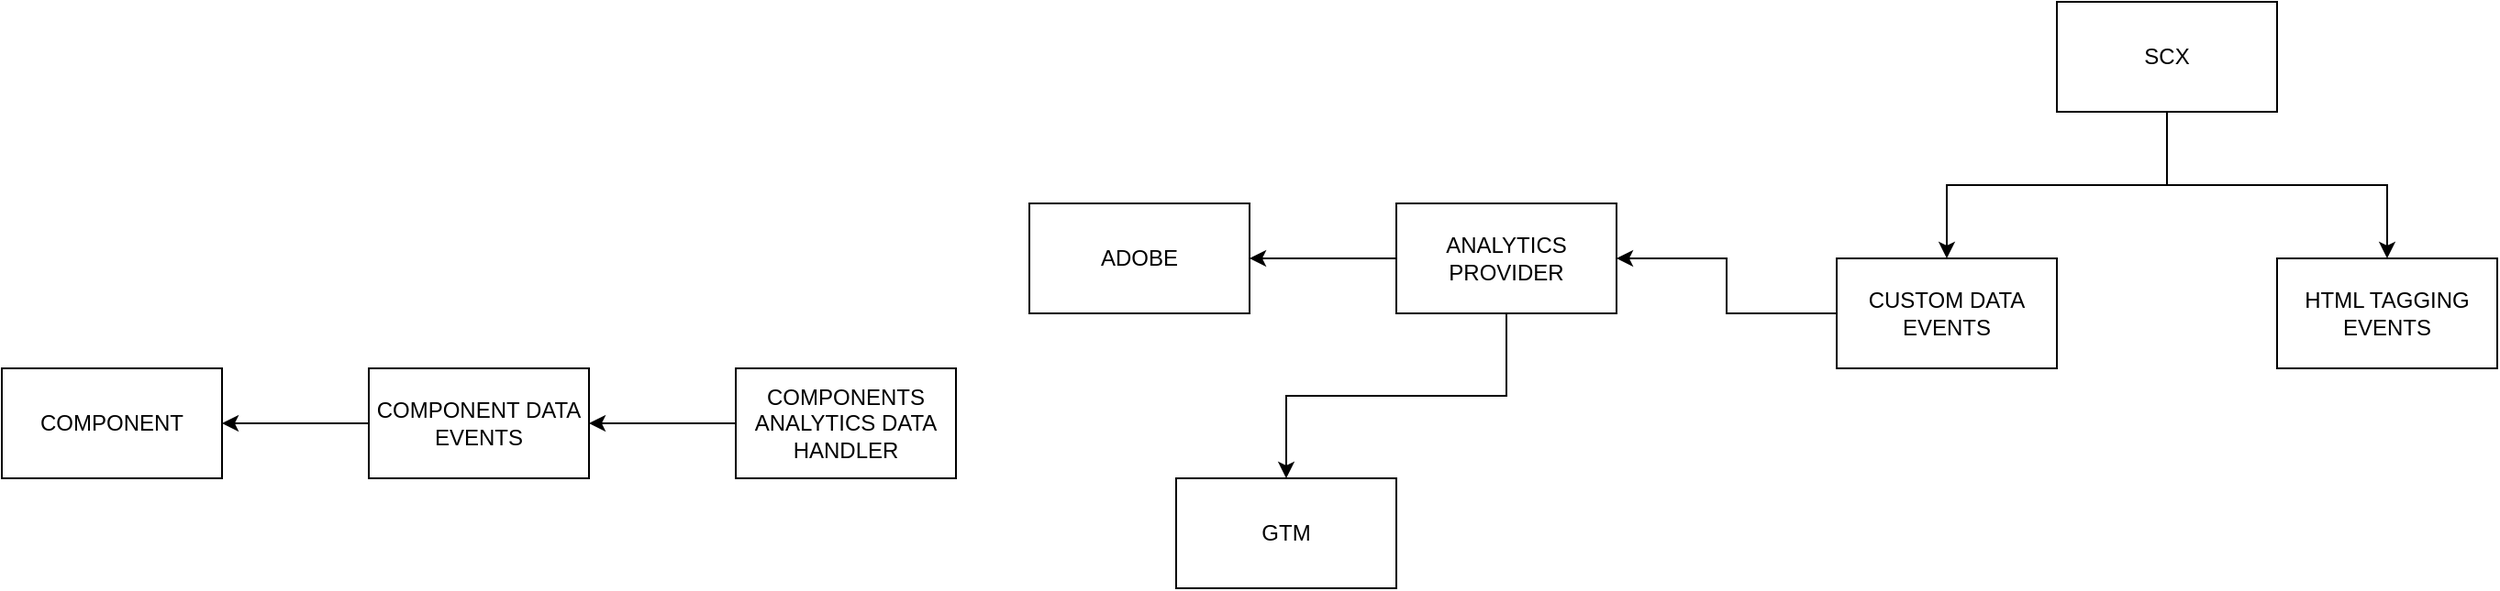 <mxfile version="26.1.3">
  <diagram name="Page-1" id="6-ZPLgcqKG-mtbHpm2S0">
    <mxGraphModel dx="2381" dy="753" grid="1" gridSize="10" guides="1" tooltips="1" connect="1" arrows="1" fold="1" page="1" pageScale="1" pageWidth="827" pageHeight="1169" math="0" shadow="0">
      <root>
        <mxCell id="0" />
        <mxCell id="1" parent="0" />
        <mxCell id="tbMBCJbpy1B2ZYQLKF2u-3" value="" style="edgeStyle=orthogonalEdgeStyle;rounded=0;orthogonalLoop=1;jettySize=auto;html=1;" edge="1" parent="1" source="tbMBCJbpy1B2ZYQLKF2u-1" target="tbMBCJbpy1B2ZYQLKF2u-2">
          <mxGeometry relative="1" as="geometry" />
        </mxCell>
        <mxCell id="tbMBCJbpy1B2ZYQLKF2u-6" value="" style="edgeStyle=orthogonalEdgeStyle;rounded=0;orthogonalLoop=1;jettySize=auto;html=1;" edge="1" parent="1" source="tbMBCJbpy1B2ZYQLKF2u-1" target="tbMBCJbpy1B2ZYQLKF2u-5">
          <mxGeometry relative="1" as="geometry" />
        </mxCell>
        <mxCell id="tbMBCJbpy1B2ZYQLKF2u-1" value="SCX" style="rounded=0;whiteSpace=wrap;html=1;" vertex="1" parent="1">
          <mxGeometry x="340" y="170" width="120" height="60" as="geometry" />
        </mxCell>
        <mxCell id="tbMBCJbpy1B2ZYQLKF2u-8" value="" style="edgeStyle=orthogonalEdgeStyle;rounded=0;orthogonalLoop=1;jettySize=auto;html=1;" edge="1" parent="1" source="tbMBCJbpy1B2ZYQLKF2u-2" target="tbMBCJbpy1B2ZYQLKF2u-7">
          <mxGeometry relative="1" as="geometry" />
        </mxCell>
        <mxCell id="tbMBCJbpy1B2ZYQLKF2u-2" value="CUSTOM DATA EVENTS" style="rounded=0;whiteSpace=wrap;html=1;" vertex="1" parent="1">
          <mxGeometry x="220" y="310" width="120" height="60" as="geometry" />
        </mxCell>
        <mxCell id="tbMBCJbpy1B2ZYQLKF2u-5" value="HTML TAGGING EVENTS" style="rounded=0;whiteSpace=wrap;html=1;" vertex="1" parent="1">
          <mxGeometry x="460" y="310" width="120" height="60" as="geometry" />
        </mxCell>
        <mxCell id="tbMBCJbpy1B2ZYQLKF2u-10" value="" style="edgeStyle=orthogonalEdgeStyle;rounded=0;orthogonalLoop=1;jettySize=auto;html=1;" edge="1" parent="1" source="tbMBCJbpy1B2ZYQLKF2u-7" target="tbMBCJbpy1B2ZYQLKF2u-9">
          <mxGeometry relative="1" as="geometry" />
        </mxCell>
        <mxCell id="tbMBCJbpy1B2ZYQLKF2u-12" value="" style="edgeStyle=orthogonalEdgeStyle;rounded=0;orthogonalLoop=1;jettySize=auto;html=1;" edge="1" parent="1" source="tbMBCJbpy1B2ZYQLKF2u-7" target="tbMBCJbpy1B2ZYQLKF2u-11">
          <mxGeometry relative="1" as="geometry" />
        </mxCell>
        <mxCell id="tbMBCJbpy1B2ZYQLKF2u-7" value="ANALYTICS PROVIDER" style="rounded=0;whiteSpace=wrap;html=1;" vertex="1" parent="1">
          <mxGeometry x="-20" y="280" width="120" height="60" as="geometry" />
        </mxCell>
        <mxCell id="tbMBCJbpy1B2ZYQLKF2u-9" value="ADOBE" style="rounded=0;whiteSpace=wrap;html=1;" vertex="1" parent="1">
          <mxGeometry x="-220" y="280" width="120" height="60" as="geometry" />
        </mxCell>
        <mxCell id="tbMBCJbpy1B2ZYQLKF2u-11" value="GTM" style="rounded=0;whiteSpace=wrap;html=1;" vertex="1" parent="1">
          <mxGeometry x="-140" y="430" width="120" height="60" as="geometry" />
        </mxCell>
        <mxCell id="tbMBCJbpy1B2ZYQLKF2u-15" value="" style="edgeStyle=orthogonalEdgeStyle;rounded=0;orthogonalLoop=1;jettySize=auto;html=1;" edge="1" parent="1" source="tbMBCJbpy1B2ZYQLKF2u-13" target="tbMBCJbpy1B2ZYQLKF2u-14">
          <mxGeometry relative="1" as="geometry" />
        </mxCell>
        <mxCell id="tbMBCJbpy1B2ZYQLKF2u-13" value="COMPONENTS ANALYTICS DATA HANDLER" style="rounded=0;whiteSpace=wrap;html=1;" vertex="1" parent="1">
          <mxGeometry x="-380" y="370" width="120" height="60" as="geometry" />
        </mxCell>
        <mxCell id="tbMBCJbpy1B2ZYQLKF2u-17" value="" style="edgeStyle=orthogonalEdgeStyle;rounded=0;orthogonalLoop=1;jettySize=auto;html=1;" edge="1" parent="1" source="tbMBCJbpy1B2ZYQLKF2u-14" target="tbMBCJbpy1B2ZYQLKF2u-16">
          <mxGeometry relative="1" as="geometry" />
        </mxCell>
        <mxCell id="tbMBCJbpy1B2ZYQLKF2u-14" value="COMPONENT DATA EVENTS" style="rounded=0;whiteSpace=wrap;html=1;" vertex="1" parent="1">
          <mxGeometry x="-580" y="370" width="120" height="60" as="geometry" />
        </mxCell>
        <mxCell id="tbMBCJbpy1B2ZYQLKF2u-16" value="COMPONENT" style="rounded=0;whiteSpace=wrap;html=1;" vertex="1" parent="1">
          <mxGeometry x="-780" y="370" width="120" height="60" as="geometry" />
        </mxCell>
      </root>
    </mxGraphModel>
  </diagram>
</mxfile>
